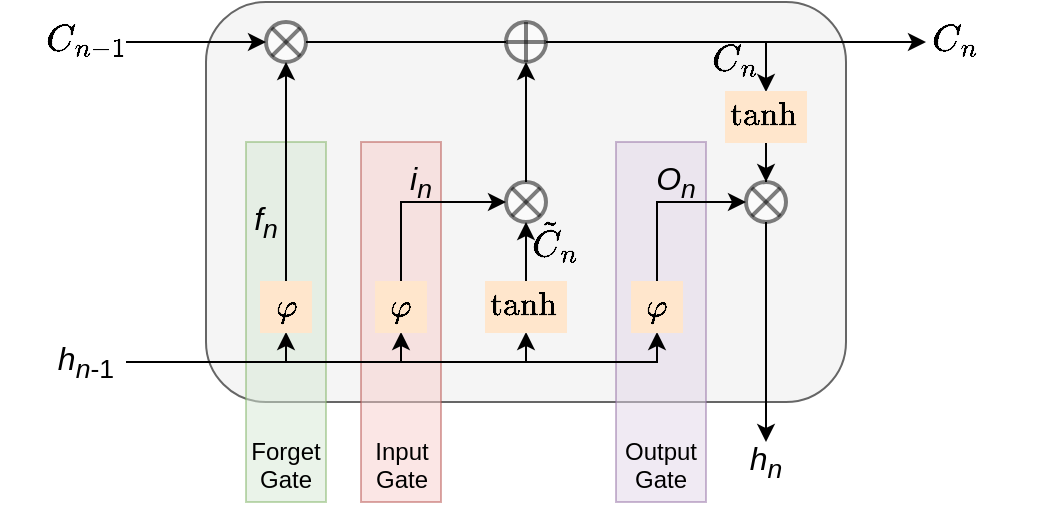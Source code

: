 <mxfile version="28.1.1">
  <diagram name="Page-1" id="aJSJVWG2md4tm7lRbpS_">
    <mxGraphModel dx="692" dy="368" grid="1" gridSize="10" guides="1" tooltips="1" connect="1" arrows="1" fold="1" page="1" pageScale="1" pageWidth="850" pageHeight="1100" math="1" shadow="0">
      <root>
        <mxCell id="0" />
        <mxCell id="1" parent="0" />
        <mxCell id="o611gRsK2kZwu4y-18ge-1" value="" style="rounded=1;whiteSpace=wrap;html=1;fillColor=#f5f5f5;fontColor=#333333;strokeColor=#666666;movable=0;resizable=0;rotatable=0;deletable=0;editable=0;locked=1;connectable=0;" vertex="1" parent="1">
          <mxGeometry x="200" y="140" width="320" height="200" as="geometry" />
        </mxCell>
        <mxCell id="o611gRsK2kZwu4y-18ge-3" style="edgeStyle=orthogonalEdgeStyle;rounded=0;orthogonalLoop=1;jettySize=auto;html=1;" edge="1" parent="1" target="o611gRsK2kZwu4y-18ge-2">
          <mxGeometry relative="1" as="geometry">
            <mxPoint x="160" y="160" as="sourcePoint" />
            <Array as="points">
              <mxPoint x="180" y="160" />
              <mxPoint x="180" y="160" />
            </Array>
          </mxGeometry>
        </mxCell>
        <mxCell id="o611gRsK2kZwu4y-18ge-6" style="edgeStyle=orthogonalEdgeStyle;rounded=0;orthogonalLoop=1;jettySize=auto;html=1;entryX=0;entryY=1;entryDx=0;entryDy=0;endArrow=none;endFill=0;" edge="1" parent="1" source="o611gRsK2kZwu4y-18ge-2" target="o611gRsK2kZwu4y-18ge-4">
          <mxGeometry relative="1" as="geometry" />
        </mxCell>
        <mxCell id="o611gRsK2kZwu4y-18ge-2" value="" style="shape=sumEllipse;perimeter=ellipsePerimeter;whiteSpace=wrap;html=1;backgroundOutline=1;strokeWidth=2;opacity=50;" vertex="1" parent="1">
          <mxGeometry x="230" y="150" width="20" height="20" as="geometry" />
        </mxCell>
        <mxCell id="o611gRsK2kZwu4y-18ge-7" style="edgeStyle=orthogonalEdgeStyle;rounded=0;orthogonalLoop=1;jettySize=auto;html=1;" edge="1" parent="1" source="o611gRsK2kZwu4y-18ge-4">
          <mxGeometry relative="1" as="geometry">
            <mxPoint x="560" y="160" as="targetPoint" />
            <Array as="points">
              <mxPoint x="480" y="160" />
              <mxPoint x="490" y="160" />
              <mxPoint x="480" y="160" />
            </Array>
          </mxGeometry>
        </mxCell>
        <mxCell id="o611gRsK2kZwu4y-18ge-4" value="" style="shape=sumEllipse;perimeter=ellipsePerimeter;whiteSpace=wrap;html=1;backgroundOutline=1;strokeWidth=2;rotation=45;opacity=50;" vertex="1" parent="1">
          <mxGeometry x="350" y="150" width="20" height="20" as="geometry" />
        </mxCell>
        <mxCell id="o611gRsK2kZwu4y-18ge-20" style="edgeStyle=orthogonalEdgeStyle;rounded=0;orthogonalLoop=1;jettySize=auto;html=1;" edge="1" parent="1" source="o611gRsK2kZwu4y-18ge-8">
          <mxGeometry relative="1" as="geometry">
            <mxPoint x="360" y="170" as="targetPoint" />
          </mxGeometry>
        </mxCell>
        <mxCell id="o611gRsK2kZwu4y-18ge-8" value="" style="shape=sumEllipse;perimeter=ellipsePerimeter;whiteSpace=wrap;html=1;backgroundOutline=1;strokeWidth=2;opacity=50;" vertex="1" parent="1">
          <mxGeometry x="350" y="230" width="20" height="20" as="geometry" />
        </mxCell>
        <mxCell id="o611gRsK2kZwu4y-18ge-10" style="edgeStyle=orthogonalEdgeStyle;rounded=0;orthogonalLoop=1;jettySize=auto;html=1;" edge="1" parent="1" source="o611gRsK2kZwu4y-18ge-9">
          <mxGeometry relative="1" as="geometry">
            <mxPoint x="480" y="360" as="targetPoint" />
          </mxGeometry>
        </mxCell>
        <mxCell id="o611gRsK2kZwu4y-18ge-52" value="&lt;div&gt;&lt;br&gt;&lt;/div&gt;&lt;div&gt;&lt;br&gt;&lt;/div&gt;&lt;div&gt;&lt;br&gt;&lt;/div&gt;&lt;div&gt;&lt;br&gt;&lt;/div&gt;&lt;div&gt;&lt;br&gt;&lt;/div&gt;&lt;div&gt;&lt;br&gt;&lt;/div&gt;&lt;div&gt;&lt;br&gt;&lt;/div&gt;&lt;div&gt;&lt;br&gt;&lt;/div&gt;&lt;div&gt;&lt;br&gt;&lt;/div&gt;&lt;div&gt;&lt;br&gt;&lt;/div&gt;Forget&lt;div&gt;Gate&lt;/div&gt;" style="rounded=0;whiteSpace=wrap;html=1;opacity=50;fillColor=#d5e8d4;strokeColor=#82b366;" vertex="1" parent="1">
          <mxGeometry x="220" y="210" width="40" height="180" as="geometry" />
        </mxCell>
        <mxCell id="o611gRsK2kZwu4y-18ge-9" value="" style="shape=sumEllipse;perimeter=ellipsePerimeter;whiteSpace=wrap;html=1;backgroundOutline=1;strokeWidth=2;opacity=50;" vertex="1" parent="1">
          <mxGeometry x="470" y="230" width="20" height="20" as="geometry" />
        </mxCell>
        <mxCell id="o611gRsK2kZwu4y-18ge-16" style="edgeStyle=orthogonalEdgeStyle;rounded=0;orthogonalLoop=1;jettySize=auto;html=1;entryX=0.5;entryY=1;entryDx=0;entryDy=0;" edge="1" parent="1" source="o611gRsK2kZwu4y-18ge-11" target="o611gRsK2kZwu4y-18ge-2">
          <mxGeometry relative="1" as="geometry" />
        </mxCell>
        <mxCell id="o611gRsK2kZwu4y-18ge-23" style="edgeStyle=orthogonalEdgeStyle;rounded=0;orthogonalLoop=1;jettySize=auto;html=1;exitX=0.5;exitY=1;exitDx=0;exitDy=0;entryX=0.5;entryY=1;entryDx=0;entryDy=0;" edge="1" parent="1" target="o611gRsK2kZwu4y-18ge-11">
          <mxGeometry relative="1" as="geometry">
            <mxPoint x="160" y="320" as="sourcePoint" />
            <Array as="points">
              <mxPoint x="240" y="320" />
            </Array>
          </mxGeometry>
        </mxCell>
        <mxCell id="o611gRsK2kZwu4y-18ge-55" value="&lt;div&gt;&lt;br&gt;&lt;/div&gt;&lt;div&gt;&lt;br&gt;&lt;/div&gt;&lt;div&gt;&lt;br&gt;&lt;/div&gt;&lt;div&gt;&lt;br&gt;&lt;/div&gt;&lt;div&gt;&lt;br&gt;&lt;/div&gt;&lt;div&gt;&lt;br&gt;&lt;/div&gt;&lt;div&gt;&lt;br&gt;&lt;/div&gt;&lt;div&gt;&lt;br&gt;&lt;/div&gt;&lt;div&gt;&lt;br&gt;&lt;/div&gt;&lt;div&gt;&lt;br&gt;&lt;/div&gt;Input&lt;br&gt;&lt;div&gt;Gate&lt;/div&gt;" style="rounded=0;whiteSpace=wrap;html=1;opacity=50;fillColor=#f8cecc;strokeColor=#b85450;" vertex="1" parent="1">
          <mxGeometry x="277.5" y="210" width="40" height="180" as="geometry" />
        </mxCell>
        <mxCell id="o611gRsK2kZwu4y-18ge-11" value="&lt;span style=&quot;font-family: SFMono-Regular, Menlo, Monaco, Consolas, &amp;quot;Liberation Mono&amp;quot;, &amp;quot;Courier New&amp;quot;, monospace; font-size: 14px; text-align: left; background-color: rgb(255, 230, 204);&quot;&gt;&lt;font style=&quot;color: rgb(0, 0, 0);&quot;&gt;`varphi`&lt;/font&gt;&lt;/span&gt;" style="rounded=0;whiteSpace=wrap;html=1;fillColor=#FFE6CC;strokeColor=#FFE6CC;" vertex="1" parent="1">
          <mxGeometry x="227.5" y="280" width="25" height="25" as="geometry" />
        </mxCell>
        <mxCell id="o611gRsK2kZwu4y-18ge-17" style="edgeStyle=orthogonalEdgeStyle;rounded=0;orthogonalLoop=1;jettySize=auto;html=1;entryX=0;entryY=0.5;entryDx=0;entryDy=0;" edge="1" parent="1" source="o611gRsK2kZwu4y-18ge-12" target="o611gRsK2kZwu4y-18ge-8">
          <mxGeometry relative="1" as="geometry">
            <Array as="points">
              <mxPoint x="297" y="240" />
            </Array>
          </mxGeometry>
        </mxCell>
        <mxCell id="o611gRsK2kZwu4y-18ge-24" style="edgeStyle=orthogonalEdgeStyle;rounded=0;orthogonalLoop=1;jettySize=auto;html=1;exitX=0.5;exitY=1;exitDx=0;exitDy=0;entryX=0.5;entryY=1;entryDx=0;entryDy=0;" edge="1" parent="1" target="o611gRsK2kZwu4y-18ge-12">
          <mxGeometry relative="1" as="geometry">
            <mxPoint x="160" y="320" as="sourcePoint" />
            <Array as="points">
              <mxPoint x="297" y="320" />
            </Array>
          </mxGeometry>
        </mxCell>
        <mxCell id="o611gRsK2kZwu4y-18ge-12" value="&lt;span style=&quot;font-family: SFMono-Regular, Menlo, Monaco, Consolas, &amp;quot;Liberation Mono&amp;quot;, &amp;quot;Courier New&amp;quot;, monospace; font-size: 14px; text-align: left; background-color: rgb(255, 230, 204);&quot;&gt;`varphi`&lt;/span&gt;" style="rounded=0;whiteSpace=wrap;html=1;fillColor=#FFE6CC;strokeColor=#FFE6CC;" vertex="1" parent="1">
          <mxGeometry x="285" y="280" width="25" height="25" as="geometry" />
        </mxCell>
        <mxCell id="o611gRsK2kZwu4y-18ge-18" style="edgeStyle=orthogonalEdgeStyle;rounded=0;orthogonalLoop=1;jettySize=auto;html=1;" edge="1" parent="1" source="o611gRsK2kZwu4y-18ge-13">
          <mxGeometry relative="1" as="geometry">
            <mxPoint x="360" y="250" as="targetPoint" />
          </mxGeometry>
        </mxCell>
        <mxCell id="o611gRsK2kZwu4y-18ge-25" style="edgeStyle=orthogonalEdgeStyle;rounded=0;orthogonalLoop=1;jettySize=auto;html=1;exitX=0.5;exitY=1;exitDx=0;exitDy=0;entryX=0.5;entryY=1;entryDx=0;entryDy=0;" edge="1" parent="1" target="o611gRsK2kZwu4y-18ge-13">
          <mxGeometry relative="1" as="geometry">
            <mxPoint x="160" y="320" as="sourcePoint" />
            <Array as="points">
              <mxPoint x="360" y="320" />
            </Array>
          </mxGeometry>
        </mxCell>
        <mxCell id="o611gRsK2kZwu4y-18ge-13" value="&lt;span style=&quot;font-family: SFMono-Regular, Menlo, Monaco, Consolas, &amp;quot;Liberation Mono&amp;quot;, &amp;quot;Courier New&amp;quot;, monospace; font-size: 14px; text-align: left; background-color: rgb(255, 230, 204);&quot;&gt;`tanh`&lt;/span&gt;" style="rounded=0;whiteSpace=wrap;html=1;fillColor=#FFE6CC;strokeColor=#FFE6CC;" vertex="1" parent="1">
          <mxGeometry x="340" y="280" width="40" height="25" as="geometry" />
        </mxCell>
        <mxCell id="o611gRsK2kZwu4y-18ge-56" value="&lt;div&gt;&lt;br&gt;&lt;/div&gt;&lt;div&gt;&lt;br&gt;&lt;/div&gt;&lt;div&gt;&lt;br&gt;&lt;/div&gt;&lt;div&gt;&lt;br&gt;&lt;/div&gt;&lt;div&gt;&lt;br&gt;&lt;/div&gt;&lt;div&gt;&lt;br&gt;&lt;/div&gt;&lt;div&gt;&lt;br&gt;&lt;/div&gt;&lt;div&gt;&lt;br&gt;&lt;/div&gt;&lt;div&gt;&lt;br&gt;&lt;/div&gt;&lt;div&gt;&lt;br&gt;&lt;/div&gt;Output&lt;br&gt;&lt;div&gt;Gate&lt;/div&gt;" style="rounded=0;whiteSpace=wrap;html=1;opacity=50;fillColor=#e1d5e7;strokeColor=#9673a6;" vertex="1" parent="1">
          <mxGeometry x="405" y="210" width="45" height="180" as="geometry" />
        </mxCell>
        <mxCell id="o611gRsK2kZwu4y-18ge-19" style="edgeStyle=orthogonalEdgeStyle;rounded=0;orthogonalLoop=1;jettySize=auto;html=1;entryX=0;entryY=0.5;entryDx=0;entryDy=0;" edge="1" parent="1" source="o611gRsK2kZwu4y-18ge-14" target="o611gRsK2kZwu4y-18ge-9">
          <mxGeometry relative="1" as="geometry">
            <Array as="points">
              <mxPoint x="425" y="240" />
            </Array>
          </mxGeometry>
        </mxCell>
        <mxCell id="o611gRsK2kZwu4y-18ge-26" style="edgeStyle=orthogonalEdgeStyle;rounded=0;orthogonalLoop=1;jettySize=auto;html=1;exitX=0.5;exitY=1;exitDx=0;exitDy=0;entryX=0.5;entryY=1;entryDx=0;entryDy=0;" edge="1" parent="1" target="o611gRsK2kZwu4y-18ge-14">
          <mxGeometry relative="1" as="geometry">
            <mxPoint x="160" y="320" as="sourcePoint" />
            <Array as="points">
              <mxPoint x="425" y="320" />
            </Array>
          </mxGeometry>
        </mxCell>
        <mxCell id="o611gRsK2kZwu4y-18ge-14" value="&lt;span style=&quot;font-family: SFMono-Regular, Menlo, Monaco, Consolas, &amp;quot;Liberation Mono&amp;quot;, &amp;quot;Courier New&amp;quot;, monospace; font-size: 14px; text-align: left; background-color: rgb(255, 230, 204);&quot;&gt;`varphi`&lt;/span&gt;" style="rounded=0;whiteSpace=wrap;html=1;fillColor=#FFE6CC;strokeColor=#FFE6CC;" vertex="1" parent="1">
          <mxGeometry x="413" y="280" width="25" height="25" as="geometry" />
        </mxCell>
        <mxCell id="o611gRsK2kZwu4y-18ge-21" style="edgeStyle=orthogonalEdgeStyle;rounded=0;orthogonalLoop=1;jettySize=auto;html=1;" edge="1" parent="1" target="o611gRsK2kZwu4y-18ge-15">
          <mxGeometry relative="1" as="geometry">
            <mxPoint x="480" y="160" as="sourcePoint" />
            <Array as="points">
              <mxPoint x="480" y="170" />
              <mxPoint x="480" y="170" />
            </Array>
          </mxGeometry>
        </mxCell>
        <mxCell id="o611gRsK2kZwu4y-18ge-22" style="edgeStyle=orthogonalEdgeStyle;rounded=0;orthogonalLoop=1;jettySize=auto;html=1;entryX=0.5;entryY=0;entryDx=0;entryDy=0;" edge="1" parent="1" source="o611gRsK2kZwu4y-18ge-15" target="o611gRsK2kZwu4y-18ge-9">
          <mxGeometry relative="1" as="geometry" />
        </mxCell>
        <mxCell id="o611gRsK2kZwu4y-18ge-15" value="&lt;span style=&quot;font-family: SFMono-Regular, Menlo, Monaco, Consolas, &amp;quot;Liberation Mono&amp;quot;, &amp;quot;Courier New&amp;quot;, monospace; font-size: 14px; text-align: left; background-color: rgb(255, 230, 204);&quot;&gt;`tanh`&lt;/span&gt;" style="rounded=0;whiteSpace=wrap;html=1;fillColor=#FFE6CC;strokeColor=#FFE6CC;" vertex="1" parent="1">
          <mxGeometry x="460" y="185" width="40" height="25" as="geometry" />
        </mxCell>
        <mxCell id="o611gRsK2kZwu4y-18ge-35" value="&lt;i&gt;&lt;span style=&quot;font-size: 16px;&quot;&gt;h&lt;sub&gt;n&lt;/sub&gt;&lt;/span&gt;&lt;/i&gt;" style="text;html=1;align=center;verticalAlign=middle;whiteSpace=wrap;rounded=0;" vertex="1" parent="1">
          <mxGeometry x="465" y="360" width="30" height="20" as="geometry" />
        </mxCell>
        <mxCell id="o611gRsK2kZwu4y-18ge-36" value="&lt;font style=&quot;&quot;&gt;&lt;span style=&quot;font-size: 16px;&quot;&gt;&lt;i&gt;h&lt;/i&gt;&lt;sub style=&quot;&quot;&gt;&lt;i&gt;n&lt;/i&gt;-1&lt;/sub&gt;&lt;/span&gt;&lt;/font&gt;" style="text;html=1;align=center;verticalAlign=middle;whiteSpace=wrap;rounded=0;" vertex="1" parent="1">
          <mxGeometry x="120" y="310" width="40" height="20" as="geometry" />
        </mxCell>
        <mxCell id="o611gRsK2kZwu4y-18ge-37" value="&lt;i&gt;&lt;span style=&quot;font-size: 16px;&quot;&gt;f&lt;sub&gt;n&lt;/sub&gt;&lt;/span&gt;&lt;/i&gt;" style="text;html=1;align=center;verticalAlign=middle;whiteSpace=wrap;rounded=0;" vertex="1" parent="1">
          <mxGeometry x="215" y="240" width="30" height="20" as="geometry" />
        </mxCell>
        <mxCell id="o611gRsK2kZwu4y-18ge-38" value="&lt;i&gt;&lt;span style=&quot;font-size: 16px;&quot;&gt;i&lt;sub&gt;n&lt;/sub&gt;&lt;/span&gt;&lt;/i&gt;" style="text;html=1;align=center;verticalAlign=middle;whiteSpace=wrap;rounded=0;" vertex="1" parent="1">
          <mxGeometry x="290" y="220" width="35" height="20" as="geometry" />
        </mxCell>
        <mxCell id="o611gRsK2kZwu4y-18ge-39" value="&lt;font style=&quot;&quot;&gt;&lt;i style=&quot;&quot;&gt;&lt;span style=&quot;font-size: 16px;&quot;&gt;O&lt;sub&gt;n&lt;/sub&gt;&lt;/span&gt;&lt;/i&gt;&lt;/font&gt;" style="text;html=1;align=center;verticalAlign=middle;whiteSpace=wrap;rounded=0;" vertex="1" parent="1">
          <mxGeometry x="420" y="220" width="30" height="20" as="geometry" />
        </mxCell>
        <mxCell id="o611gRsK2kZwu4y-18ge-42" value="&lt;div style=&quot;text-align: left;&quot;&gt;&lt;span style=&quot;color: light-dark(rgb(0, 0, 0), rgb(255, 255, 255)); font-size: 16px; background-color: rgb(255, 255, 255);&quot;&gt;&lt;font face=&quot;SFMono-Regular, Menlo, Monaco, Consolas, Liberation Mono, Courier New, monospace&quot;&gt;$$\tilde{C}_n$$&lt;/font&gt;&lt;/span&gt;&lt;/div&gt;" style="text;html=1;align=center;verticalAlign=middle;whiteSpace=wrap;rounded=0;" vertex="1" parent="1">
          <mxGeometry x="360" y="250" width="30" height="20" as="geometry" />
        </mxCell>
        <mxCell id="o611gRsK2kZwu4y-18ge-45" value="&lt;div style=&quot;text-align: left;&quot;&gt;&lt;span style=&quot;color: light-dark(rgb(0, 0, 0), rgb(255, 255, 255)); font-size: 16px; background-color: rgb(255, 255, 255);&quot;&gt;&lt;font face=&quot;SFMono-Regular, Menlo, Monaco, Consolas, Liberation Mono, Courier New, monospace&quot;&gt;$${C}_n$$&lt;/font&gt;&lt;/span&gt;&lt;/div&gt;" style="text;html=1;align=center;verticalAlign=middle;whiteSpace=wrap;rounded=0;" vertex="1" parent="1">
          <mxGeometry x="450" y="160" width="30" height="20" as="geometry" />
        </mxCell>
        <mxCell id="o611gRsK2kZwu4y-18ge-46" value="&lt;div style=&quot;text-align: left;&quot;&gt;&lt;span style=&quot;color: light-dark(rgb(0, 0, 0), rgb(255, 255, 255)); font-size: 16px; background-color: rgb(255, 255, 255);&quot;&gt;&lt;font face=&quot;SFMono-Regular, Menlo, Monaco, Consolas, Liberation Mono, Courier New, monospace&quot;&gt;$${C}_n$$&lt;/font&gt;&lt;/span&gt;&lt;/div&gt;" style="text;html=1;align=center;verticalAlign=middle;whiteSpace=wrap;rounded=0;" vertex="1" parent="1">
          <mxGeometry x="560" y="150" width="30" height="20" as="geometry" />
        </mxCell>
        <mxCell id="o611gRsK2kZwu4y-18ge-47" value="&lt;div style=&quot;text-align: left;&quot;&gt;&lt;span style=&quot;color: light-dark(rgb(0, 0, 0), rgb(255, 255, 255)); font-size: 16px; background-color: rgb(255, 255, 255);&quot;&gt;&lt;font face=&quot;SFMono-Regular, Menlo, Monaco, Consolas, Liberation Mono, Courier New, monospace&quot;&gt;$${C}_{n-1}$$&lt;/font&gt;&lt;/span&gt;&lt;/div&gt;" style="text;html=1;align=center;verticalAlign=middle;whiteSpace=wrap;rounded=0;" vertex="1" parent="1">
          <mxGeometry x="125" y="150" width="30" height="20" as="geometry" />
        </mxCell>
      </root>
    </mxGraphModel>
  </diagram>
</mxfile>
